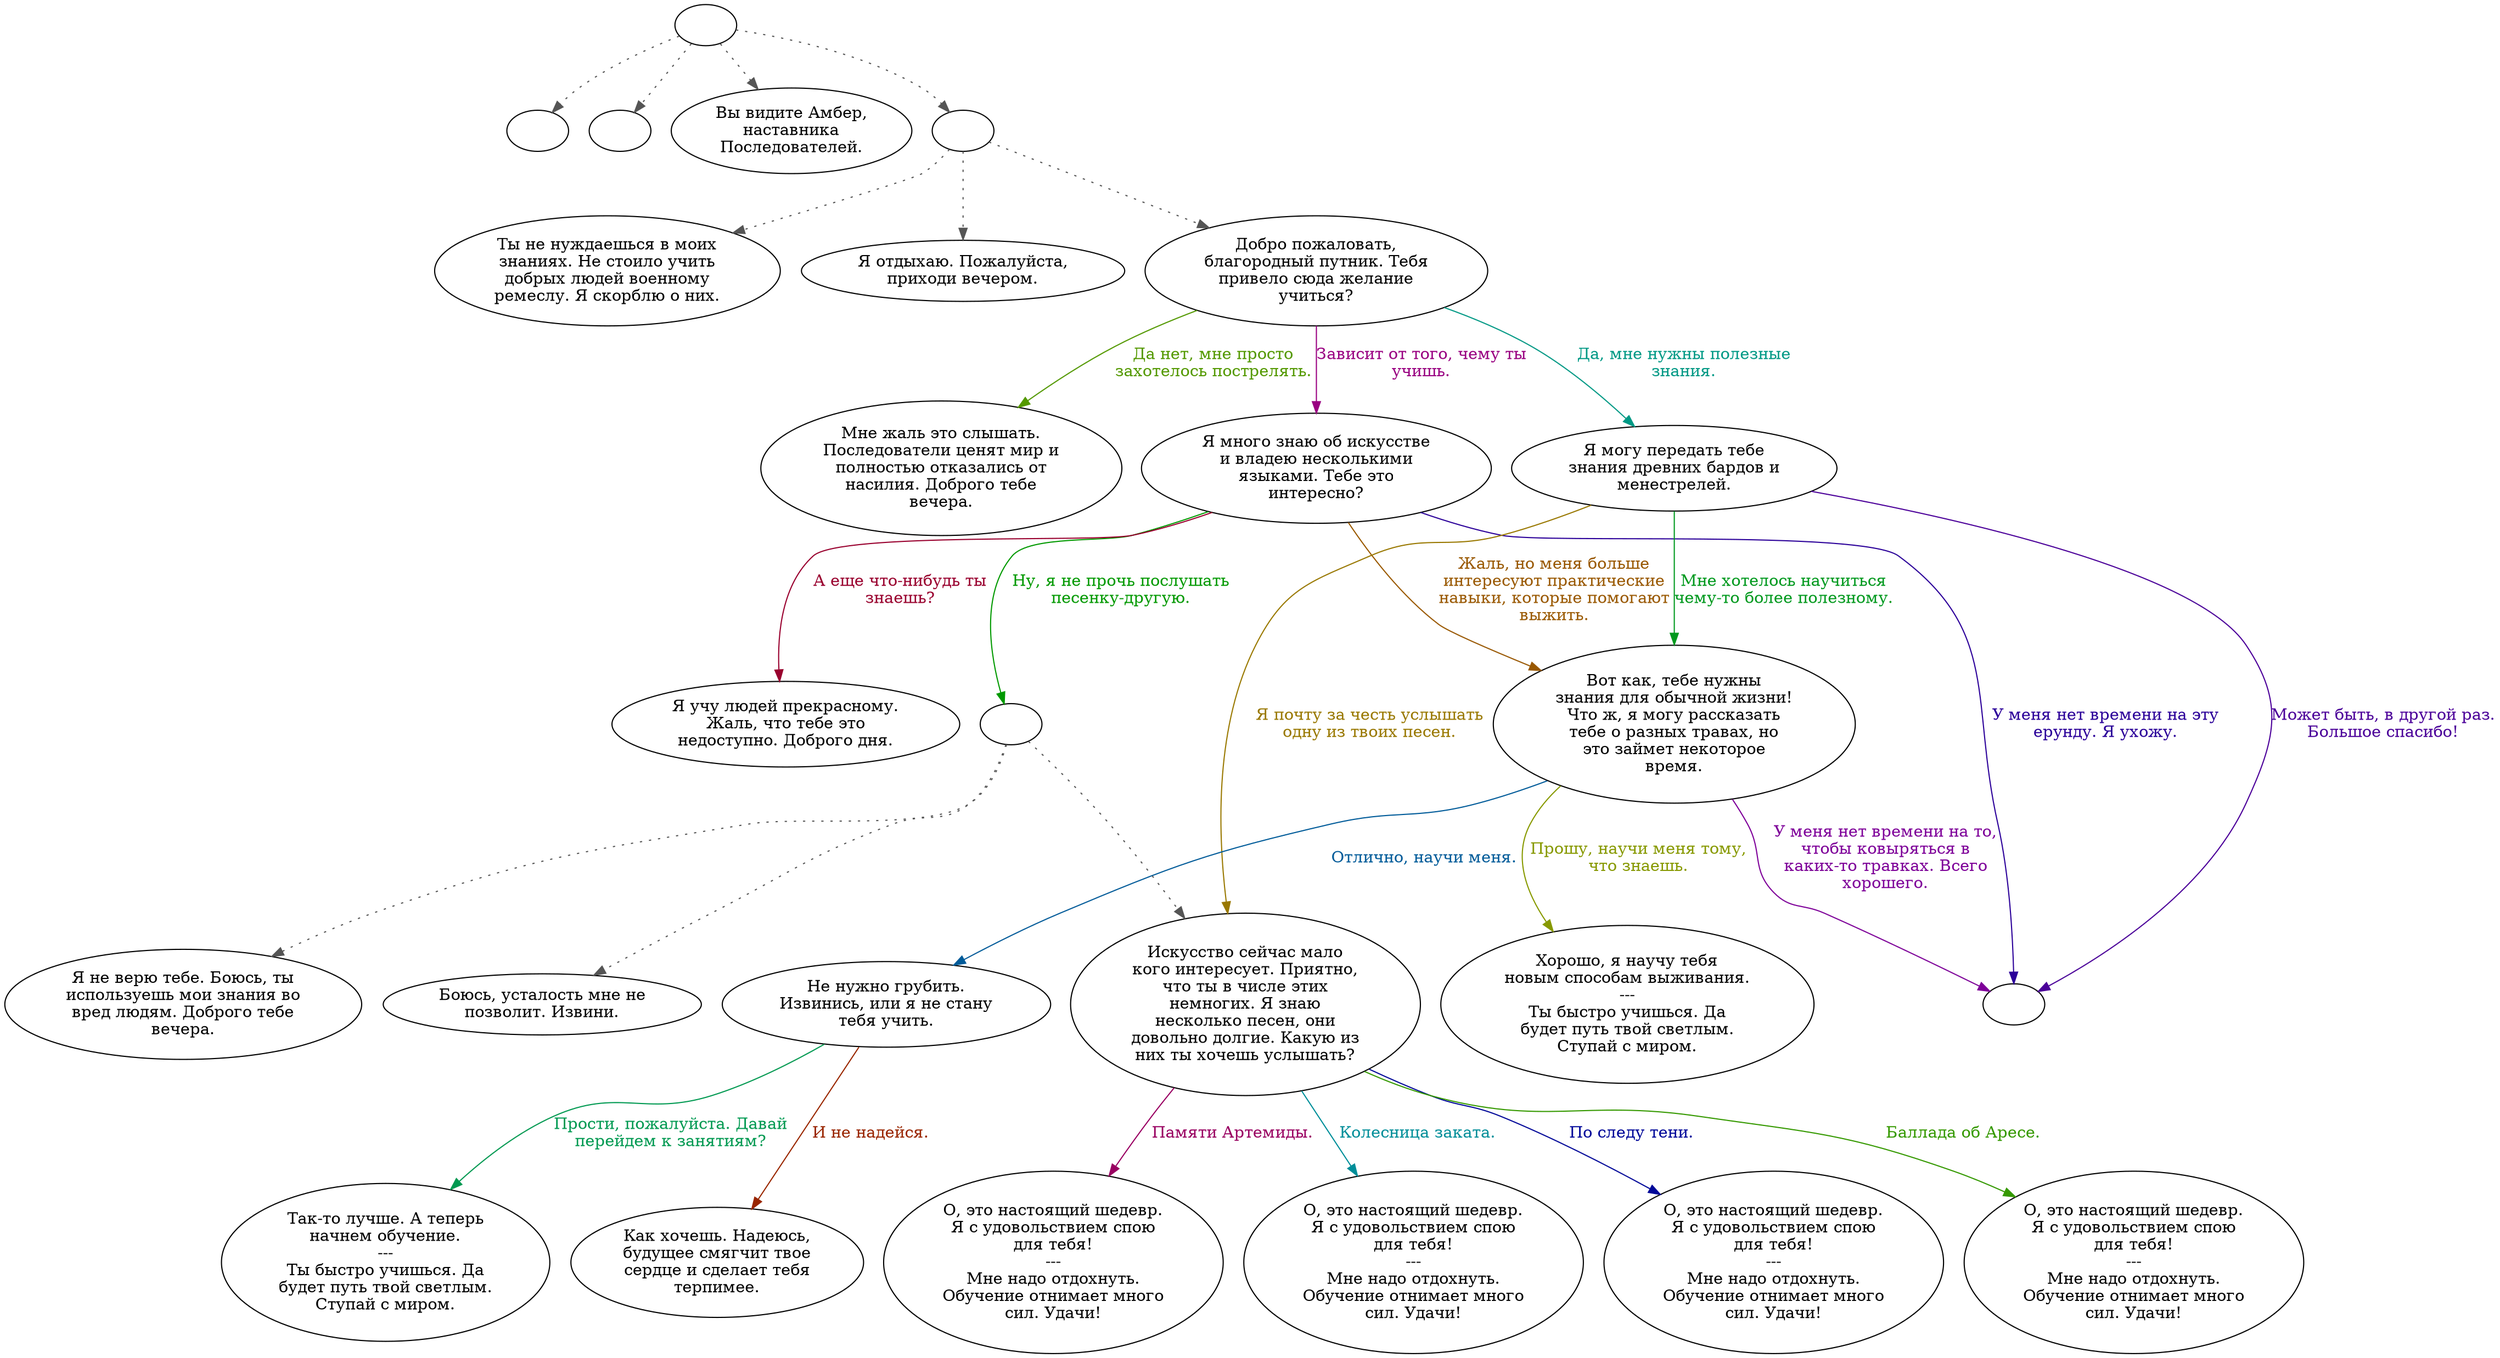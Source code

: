 digraph amber {
  "start" [style=filled       fillcolor="#FFFFFF"       color="#000000"]
  "start" -> "critter_p_proc" [style=dotted color="#555555"]
  "start" -> "destroy_p_proc" [style=dotted color="#555555"]
  "start" -> "look_at_p_proc" [style=dotted color="#555555"]
  "start" -> "talk_p_proc" [style=dotted color="#555555"]
  "start" [label=""]
  "critter_p_proc" [style=filled       fillcolor="#FFFFFF"       color="#000000"]
  "critter_p_proc" [label=""]
  "destroy_p_proc" [style=filled       fillcolor="#FFFFFF"       color="#000000"]
  "destroy_p_proc" [label=""]
  "look_at_p_proc" [style=filled       fillcolor="#FFFFFF"       color="#000000"]
  "look_at_p_proc" [label="Вы видите Амбер,\nнаставника\nПоследователей."]
  "talk_p_proc" [style=filled       fillcolor="#FFFFFF"       color="#000000"]
  "talk_p_proc" -> "Amber18" [style=dotted color="#555555"]
  "talk_p_proc" -> "Amber0" [style=dotted color="#555555"]
  "talk_p_proc" -> "Amber1" [style=dotted color="#555555"]
  "talk_p_proc" [label=""]
  "Amber0" [style=filled       fillcolor="#FFFFFF"       color="#000000"]
  "Amber0" [label="Я отдыхаю. Пожалуйста,\nприходи вечером."]
  "Amber1" [style=filled       fillcolor="#FFFFFF"       color="#000000"]
  "Amber1" [label="Добро пожаловать,\nблагородный путник. Тебя\nпривело сюда желание\nучиться?"]
  "Amber1" -> "Amber2" [label="Да нет, мне просто\nзахотелось пострелять." color="#549900" fontcolor="#549900"]
  "Amber1" -> "Amber3" [label="Зависит от того, чему ты\nучишь." color="#990081" fontcolor="#990081"]
  "Amber1" -> "Amber17" [label="Да, мне нужны полезные\nзнания." color="#009985" fontcolor="#009985"]
  "Amber2" [style=filled       fillcolor="#FFFFFF"       color="#000000"]
  "Amber2" [label="Мне жаль это слышать.\nПоследователи ценят мир и\nполностью отказались от\nнасилия. Доброго тебе\nвечера."]
  "Amber3" [style=filled       fillcolor="#FFFFFF"       color="#000000"]
  "Amber3" [label="Я много знаю об искусстве\nи владею несколькими\nязыками. Тебе это\nинтересно?"]
  "Amber3" -> "Amber4" [label="Жаль, но меня больше\nинтересуют практические\nнавыки, которые помогают\nвыжить." color="#995800" fontcolor="#995800"]
  "Amber3" -> "AmberEnd" [label="У меня нет времени на эту\nерунду. Я ухожу." color="#2B0099" fontcolor="#2B0099"]
  "Amber3" -> "Amber3a" [label="Ну, я не прочь послушать\nпесенку-другую." color="#019900" fontcolor="#019900"]
  "Amber3" -> "Amber16" [label="А еще что-нибудь ты\nзнаешь?" color="#99002E" fontcolor="#99002E"]
  "Amber3a" [style=filled       fillcolor="#FFFFFF"       color="#000000"]
  "Amber3a" -> "Amber9" [style=dotted color="#555555"]
  "Amber3a" -> "Amber10" [style=dotted color="#555555"]
  "Amber3a" -> "Amber15" [style=dotted color="#555555"]
  "Amber3a" [label=""]
  "Amber4" [style=filled       fillcolor="#FFFFFF"       color="#000000"]
  "Amber4" [label="Вот как, тебе нужны\nзнания для обычной жизни!\nЧто ж, я могу рассказать\nтебе о разных травах, но\nэто займет некоторое\nвремя."]
  "Amber4" -> "Amber5" [label="Отлично, научи меня." color="#005B99" fontcolor="#005B99"]
  "Amber4" -> "Amber8" [label="Прошу, научи меня тому,\nчто знаешь." color="#879900" fontcolor="#879900"]
  "Amber4" -> "AmberEnd" [label="У меня нет времени на то,\nчтобы ковыряться в\nкаких-то травках. Всего\nхорошего." color="#7E0099" fontcolor="#7E0099"]
  "Amber5" [style=filled       fillcolor="#FFFFFF"       color="#000000"]
  "Amber5" [label="Не нужно грубить.\nИзвинись, или я не стану\nтебя учить."]
  "Amber5" -> "Amber6" [label="Прости, пожалуйста. Давай\nперейдем к занятиям?" color="#009951" fontcolor="#009951"]
  "Amber5" -> "Amber7" [label="И не надейся." color="#992500" fontcolor="#992500"]
  "Amber6" [style=filled       fillcolor="#FFFFFF"       color="#000000"]
  "Amber6" [label="Так-то лучше. А теперь\nначнем обучение.\n---\nТы быстро учишься. Да\nбудет путь твой светлым.\nСтупай с миром."]
  "Amber7" [style=filled       fillcolor="#FFFFFF"       color="#000000"]
  "Amber7" [label="Как хочешь. Надеюсь,\nбудущее смягчит твое\nсердце и сделает тебя\nтерпимее."]
  "Amber8" [style=filled       fillcolor="#FFFFFF"       color="#000000"]
  "Amber8" [label="Хорошо, я научу тебя\nновым способам выживания.\n---\nТы быстро учишься. Да\nбудет путь твой светлым.\nСтупай с миром."]
  "Amber9" [style=filled       fillcolor="#FFFFFF"       color="#000000"]
  "Amber9" [label="Я не верю тебе. Боюсь, ты\nиспользуешь мои знания во\nвред людям. Доброго тебе\nвечера."]
  "Amber10" [style=filled       fillcolor="#FFFFFF"       color="#000000"]
  "Amber10" [label="Искусство сейчас мало\nкого интересует. Приятно,\nчто ты в числе этих\nнемногих. Я знаю\nнесколько песен, они\nдовольно долгие. Какую из\nних ты хочешь услышать?"]
  "Amber10" -> "Amber11" [label="По следу тени." color="#000899" fontcolor="#000899"]
  "Amber10" -> "Amber12" [label="Баллада об Аресе." color="#359900" fontcolor="#359900"]
  "Amber10" -> "Amber13" [label="Памяти Артемиды." color="#990061" fontcolor="#990061"]
  "Amber10" -> "Amber14" [label="Колесница заката." color="#008E99" fontcolor="#008E99"]
  "Amber11" [style=filled       fillcolor="#FFFFFF"       color="#000000"]
  "Amber11" [label="О, это настоящий шедевр.\nЯ с удовольствием спою\nдля тебя!\n---\nМне надо отдохнуть.\nОбучение отнимает много\nсил. Удачи!"]
  "Amber12" [style=filled       fillcolor="#FFFFFF"       color="#000000"]
  "Amber12" [label="О, это настоящий шедевр.\nЯ с удовольствием спою\nдля тебя!\n---\nМне надо отдохнуть.\nОбучение отнимает много\nсил. Удачи!"]
  "Amber13" [style=filled       fillcolor="#FFFFFF"       color="#000000"]
  "Amber13" [label="О, это настоящий шедевр.\nЯ с удовольствием спою\nдля тебя!\n---\nМне надо отдохнуть.\nОбучение отнимает много\nсил. Удачи!"]
  "Amber14" [style=filled       fillcolor="#FFFFFF"       color="#000000"]
  "Amber14" [label="О, это настоящий шедевр.\nЯ с удовольствием спою\nдля тебя!\n---\nМне надо отдохнуть.\nОбучение отнимает много\nсил. Удачи!"]
  "Amber15" [style=filled       fillcolor="#FFFFFF"       color="#000000"]
  "Amber15" [label="Боюсь, усталость мне не\nпозволит. Извини."]
  "Amber16" [style=filled       fillcolor="#FFFFFF"       color="#000000"]
  "Amber16" [label="Я учу людей прекрасному.\nЖаль, что тебе это\nнедоступно. Доброго дня."]
  "Amber17" [style=filled       fillcolor="#FFFFFF"       color="#000000"]
  "Amber17" [label="Я могу передать тебе\nзнания древних бардов и\nменестрелей."]
  "Amber17" -> "Amber10" [label="Я почту за честь услышать\nодну из твоих песен." color="#997800" fontcolor="#997800"]
  "Amber17" -> "AmberEnd" [label="Может быть, в другой раз.\nБольшое спасибо!" color="#4B0099" fontcolor="#4B0099"]
  "Amber17" -> "Amber4" [label="Мне хотелось научиться\nчему-то более полезному." color="#00991E" fontcolor="#00991E"]
  "Amber18" [style=filled       fillcolor="#FFFFFF"       color="#000000"]
  "Amber18" [label="Ты не нуждаешься в моих\nзнаниях. Не стоило учить\nдобрых людей военному\nремеслу. Я скорблю о них."]
  "AmberEnd" [style=filled       fillcolor="#FFFFFF"       color="#000000"]
  "AmberEnd" [label=""]
}